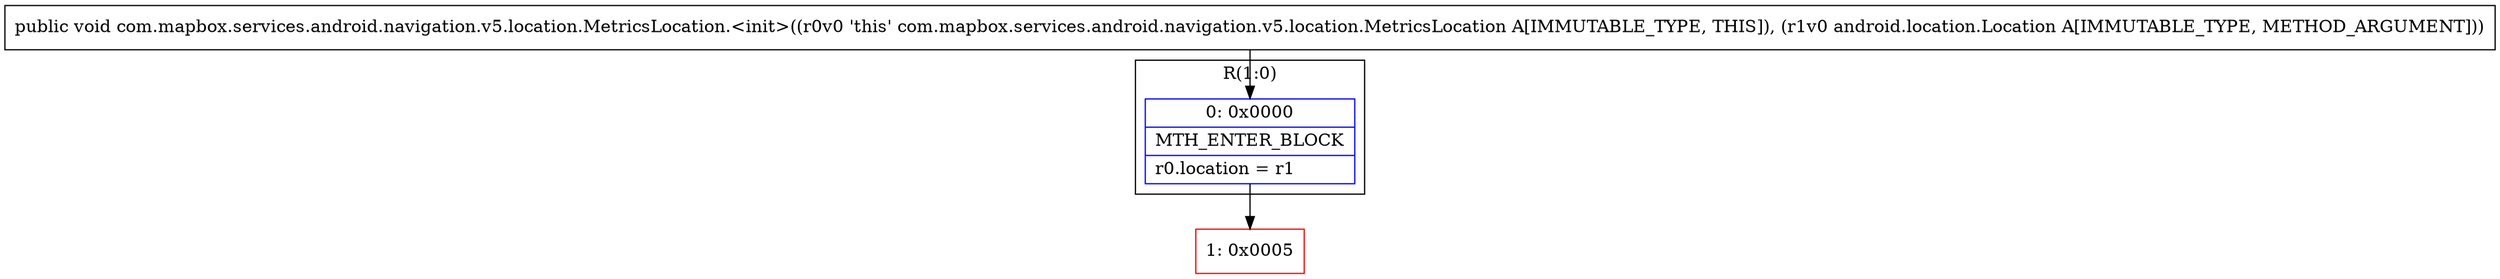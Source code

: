 digraph "CFG forcom.mapbox.services.android.navigation.v5.location.MetricsLocation.\<init\>(Landroid\/location\/Location;)V" {
subgraph cluster_Region_1475683717 {
label = "R(1:0)";
node [shape=record,color=blue];
Node_0 [shape=record,label="{0\:\ 0x0000|MTH_ENTER_BLOCK\l|r0.location = r1\l}"];
}
Node_1 [shape=record,color=red,label="{1\:\ 0x0005}"];
MethodNode[shape=record,label="{public void com.mapbox.services.android.navigation.v5.location.MetricsLocation.\<init\>((r0v0 'this' com.mapbox.services.android.navigation.v5.location.MetricsLocation A[IMMUTABLE_TYPE, THIS]), (r1v0 android.location.Location A[IMMUTABLE_TYPE, METHOD_ARGUMENT])) }"];
MethodNode -> Node_0;
Node_0 -> Node_1;
}

